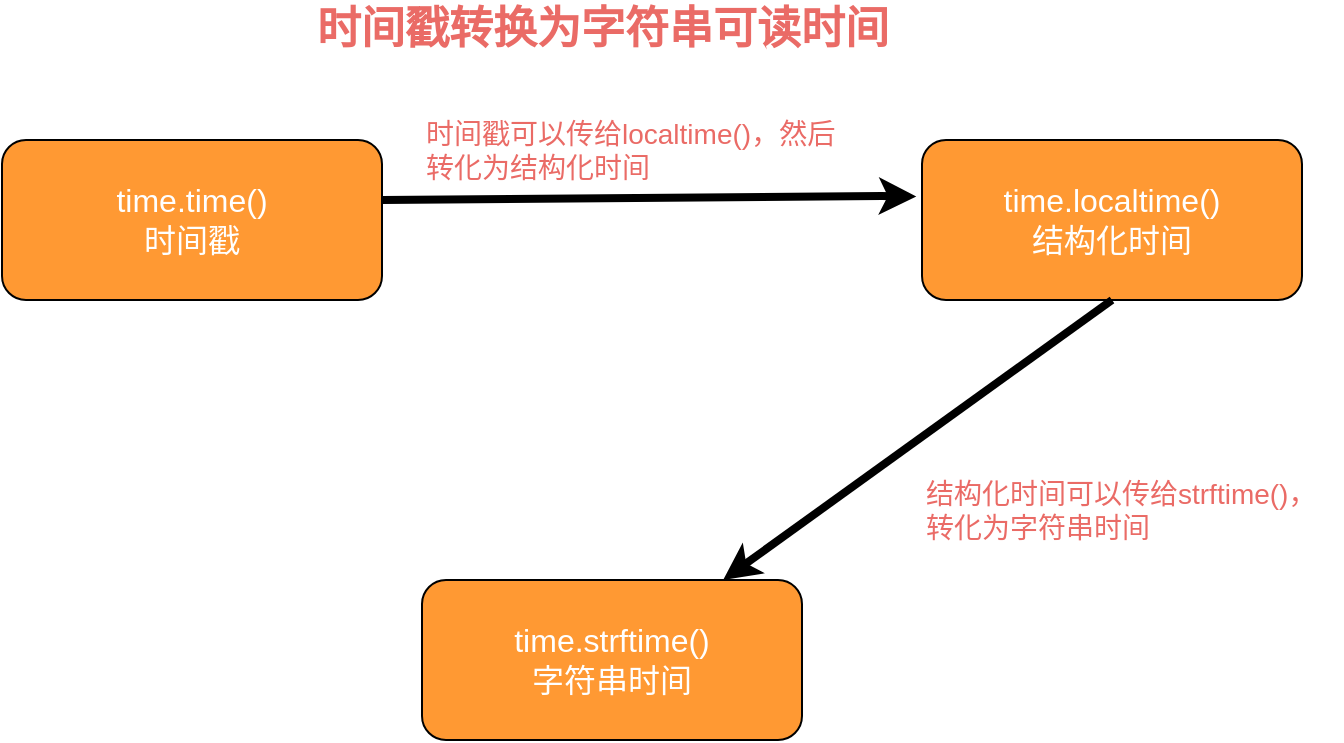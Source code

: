 <mxfile version="16.0.0" type="device"><diagram id="fvXScCUbF_jfo0Y7xuxA" name="Page-1"><mxGraphModel dx="1038" dy="525" grid="1" gridSize="10" guides="1" tooltips="1" connect="1" arrows="1" fold="1" page="1" pageScale="1" pageWidth="827" pageHeight="1169" math="0" shadow="0"><root><mxCell id="0"/><mxCell id="1" parent="0"/><mxCell id="HIu8Pom1RjAlKpZ33hmb-3" value="&lt;font style=&quot;font-size: 16px&quot; color=&quot;#ffffff&quot;&gt;time.time()&lt;br&gt;时间戳&lt;/font&gt;" style="rounded=1;whiteSpace=wrap;html=1;fillColor=#FF9933;fontStyle=0;fontSize=16;" vertex="1" parent="1"><mxGeometry x="90" y="120" width="190" height="80" as="geometry"/></mxCell><mxCell id="HIu8Pom1RjAlKpZ33hmb-6" value="&lt;font style=&quot;font-size: 16px&quot; color=&quot;#ffffff&quot;&gt;time.localtime()&lt;br&gt;结构化时间&lt;br&gt;&lt;/font&gt;" style="rounded=1;whiteSpace=wrap;html=1;fillColor=#FF9933;fontStyle=0;fontSize=16;" vertex="1" parent="1"><mxGeometry x="550" y="120" width="190" height="80" as="geometry"/></mxCell><mxCell id="HIu8Pom1RjAlKpZ33hmb-7" value="&lt;font style=&quot;font-size: 16px&quot; color=&quot;#ffffff&quot;&gt;time.strftime()&lt;br&gt;字符串时间&lt;br&gt;&lt;/font&gt;" style="rounded=1;whiteSpace=wrap;html=1;fillColor=#FF9933;fontStyle=0;fontSize=16;" vertex="1" parent="1"><mxGeometry x="300" y="340" width="190" height="80" as="geometry"/></mxCell><mxCell id="HIu8Pom1RjAlKpZ33hmb-8" value="" style="endArrow=classic;html=1;rounded=0;fontSize=16;fontColor=#FFFFFF;strokeWidth=4;exitX=0.5;exitY=1;exitDx=0;exitDy=0;" edge="1" parent="1" source="HIu8Pom1RjAlKpZ33hmb-6" target="HIu8Pom1RjAlKpZ33hmb-7"><mxGeometry width="50" height="50" relative="1" as="geometry"><mxPoint x="490" y="330" as="sourcePoint"/><mxPoint x="440" y="380" as="targetPoint"/></mxGeometry></mxCell><mxCell id="HIu8Pom1RjAlKpZ33hmb-10" value="" style="endArrow=classic;html=1;rounded=0;fontSize=16;fontColor=#FFFFFF;strokeWidth=4;entryX=-0.015;entryY=0.353;entryDx=0;entryDy=0;entryPerimeter=0;" edge="1" parent="1" target="HIu8Pom1RjAlKpZ33hmb-6"><mxGeometry width="50" height="50" relative="1" as="geometry"><mxPoint x="280" y="150" as="sourcePoint"/><mxPoint x="330" y="100" as="targetPoint"/><Array as="points"><mxPoint x="530" y="148"/></Array></mxGeometry></mxCell><mxCell id="HIu8Pom1RjAlKpZ33hmb-14" value="时间戳可以传给localtime()，然后转化为结构化时间" style="text;html=1;strokeColor=none;fillColor=none;align=left;verticalAlign=middle;whiteSpace=wrap;rounded=0;fontSize=14;fontColor=#EA6B66;" vertex="1" parent="1"><mxGeometry x="300" y="110" width="210" height="30" as="geometry"/></mxCell><mxCell id="HIu8Pom1RjAlKpZ33hmb-15" value="结构化时间可以传给strftime()，转化为字符串时间" style="text;html=1;strokeColor=none;fillColor=none;align=left;verticalAlign=middle;whiteSpace=wrap;rounded=0;fontSize=14;fontColor=#EA6B66;" vertex="1" parent="1"><mxGeometry x="550" y="290" width="210" height="30" as="geometry"/></mxCell><mxCell id="HIu8Pom1RjAlKpZ33hmb-16" value="时间戳转换为字符串可读时间" style="text;html=1;align=center;verticalAlign=middle;resizable=0;points=[];autosize=1;strokeColor=none;fillColor=none;fontSize=22;fontColor=#EA6B66;fontStyle=1" vertex="1" parent="1"><mxGeometry x="240" y="50" width="300" height="30" as="geometry"/></mxCell></root></mxGraphModel></diagram></mxfile>